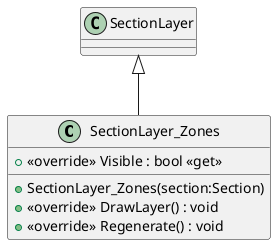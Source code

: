 @startuml
class SectionLayer_Zones {
    + <<override>> Visible : bool <<get>>
    + SectionLayer_Zones(section:Section)
    + <<override>> DrawLayer() : void
    + <<override>> Regenerate() : void
}
SectionLayer <|-- SectionLayer_Zones
@enduml
